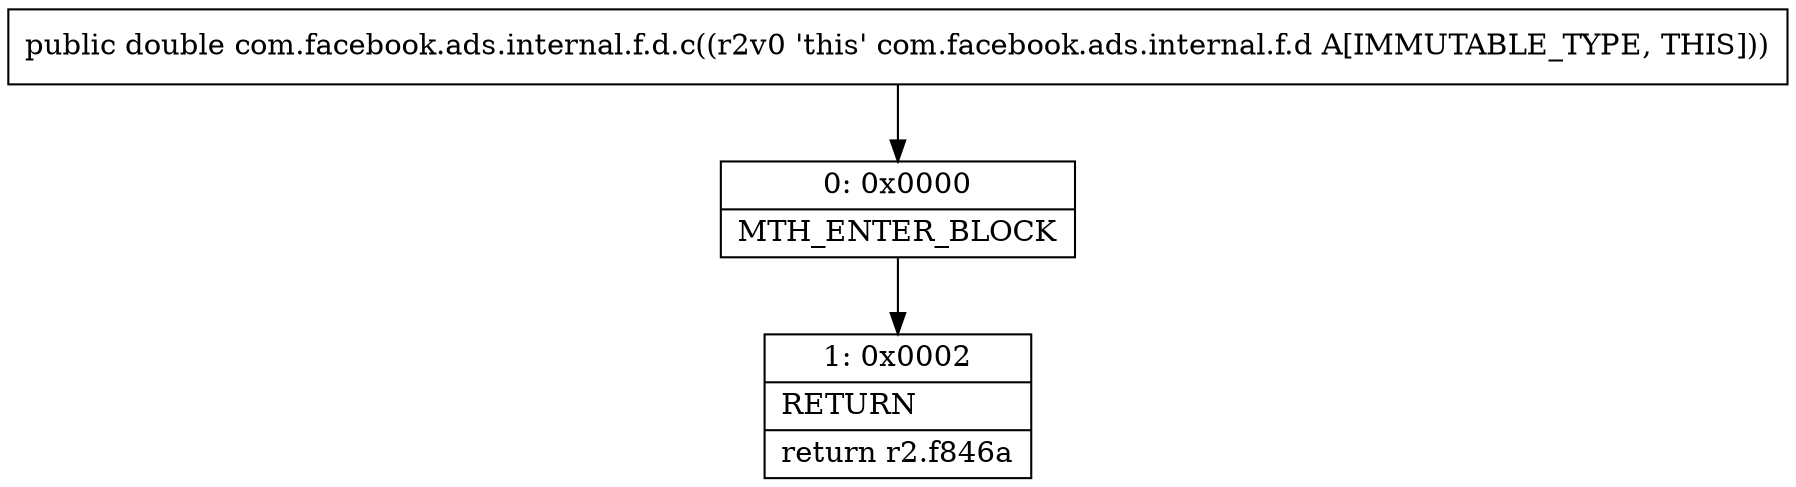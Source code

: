 digraph "CFG forcom.facebook.ads.internal.f.d.c()D" {
Node_0 [shape=record,label="{0\:\ 0x0000|MTH_ENTER_BLOCK\l}"];
Node_1 [shape=record,label="{1\:\ 0x0002|RETURN\l|return r2.f846a\l}"];
MethodNode[shape=record,label="{public double com.facebook.ads.internal.f.d.c((r2v0 'this' com.facebook.ads.internal.f.d A[IMMUTABLE_TYPE, THIS])) }"];
MethodNode -> Node_0;
Node_0 -> Node_1;
}

